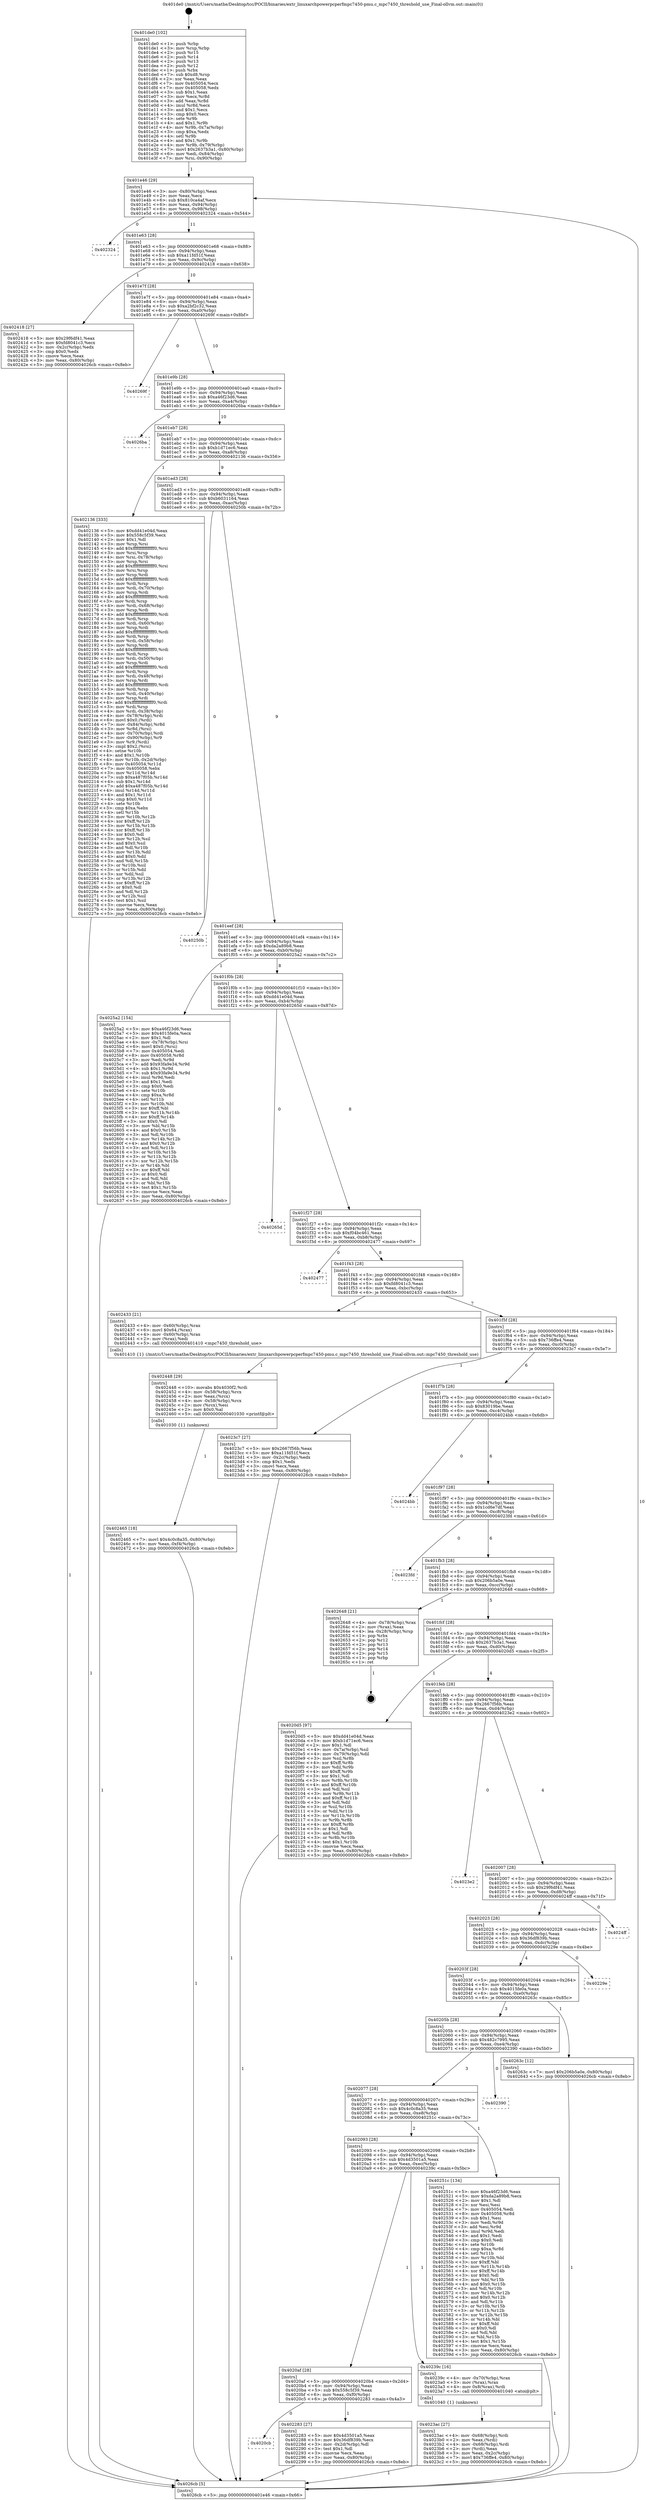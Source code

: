 digraph "0x401de0" {
  label = "0x401de0 (/mnt/c/Users/mathe/Desktop/tcc/POCII/binaries/extr_linuxarchpowerpcperfmpc7450-pmu.c_mpc7450_threshold_use_Final-ollvm.out::main(0))"
  labelloc = "t"
  node[shape=record]

  Entry [label="",width=0.3,height=0.3,shape=circle,fillcolor=black,style=filled]
  "0x401e46" [label="{
     0x401e46 [29]\l
     | [instrs]\l
     &nbsp;&nbsp;0x401e46 \<+3\>: mov -0x80(%rbp),%eax\l
     &nbsp;&nbsp;0x401e49 \<+2\>: mov %eax,%ecx\l
     &nbsp;&nbsp;0x401e4b \<+6\>: sub $0x810ca4af,%ecx\l
     &nbsp;&nbsp;0x401e51 \<+6\>: mov %eax,-0x94(%rbp)\l
     &nbsp;&nbsp;0x401e57 \<+6\>: mov %ecx,-0x98(%rbp)\l
     &nbsp;&nbsp;0x401e5d \<+6\>: je 0000000000402324 \<main+0x544\>\l
  }"]
  "0x402324" [label="{
     0x402324\l
  }", style=dashed]
  "0x401e63" [label="{
     0x401e63 [28]\l
     | [instrs]\l
     &nbsp;&nbsp;0x401e63 \<+5\>: jmp 0000000000401e68 \<main+0x88\>\l
     &nbsp;&nbsp;0x401e68 \<+6\>: mov -0x94(%rbp),%eax\l
     &nbsp;&nbsp;0x401e6e \<+5\>: sub $0xa11fd51f,%eax\l
     &nbsp;&nbsp;0x401e73 \<+6\>: mov %eax,-0x9c(%rbp)\l
     &nbsp;&nbsp;0x401e79 \<+6\>: je 0000000000402418 \<main+0x638\>\l
  }"]
  Exit [label="",width=0.3,height=0.3,shape=circle,fillcolor=black,style=filled,peripheries=2]
  "0x402418" [label="{
     0x402418 [27]\l
     | [instrs]\l
     &nbsp;&nbsp;0x402418 \<+5\>: mov $0x29f6df41,%eax\l
     &nbsp;&nbsp;0x40241d \<+5\>: mov $0xfd8041c3,%ecx\l
     &nbsp;&nbsp;0x402422 \<+3\>: mov -0x2c(%rbp),%edx\l
     &nbsp;&nbsp;0x402425 \<+3\>: cmp $0x0,%edx\l
     &nbsp;&nbsp;0x402428 \<+3\>: cmove %ecx,%eax\l
     &nbsp;&nbsp;0x40242b \<+3\>: mov %eax,-0x80(%rbp)\l
     &nbsp;&nbsp;0x40242e \<+5\>: jmp 00000000004026cb \<main+0x8eb\>\l
  }"]
  "0x401e7f" [label="{
     0x401e7f [28]\l
     | [instrs]\l
     &nbsp;&nbsp;0x401e7f \<+5\>: jmp 0000000000401e84 \<main+0xa4\>\l
     &nbsp;&nbsp;0x401e84 \<+6\>: mov -0x94(%rbp),%eax\l
     &nbsp;&nbsp;0x401e8a \<+5\>: sub $0xa2bf2c32,%eax\l
     &nbsp;&nbsp;0x401e8f \<+6\>: mov %eax,-0xa0(%rbp)\l
     &nbsp;&nbsp;0x401e95 \<+6\>: je 000000000040269f \<main+0x8bf\>\l
  }"]
  "0x402465" [label="{
     0x402465 [18]\l
     | [instrs]\l
     &nbsp;&nbsp;0x402465 \<+7\>: movl $0x4c0c8a35,-0x80(%rbp)\l
     &nbsp;&nbsp;0x40246c \<+6\>: mov %eax,-0xf4(%rbp)\l
     &nbsp;&nbsp;0x402472 \<+5\>: jmp 00000000004026cb \<main+0x8eb\>\l
  }"]
  "0x40269f" [label="{
     0x40269f\l
  }", style=dashed]
  "0x401e9b" [label="{
     0x401e9b [28]\l
     | [instrs]\l
     &nbsp;&nbsp;0x401e9b \<+5\>: jmp 0000000000401ea0 \<main+0xc0\>\l
     &nbsp;&nbsp;0x401ea0 \<+6\>: mov -0x94(%rbp),%eax\l
     &nbsp;&nbsp;0x401ea6 \<+5\>: sub $0xa46f23d6,%eax\l
     &nbsp;&nbsp;0x401eab \<+6\>: mov %eax,-0xa4(%rbp)\l
     &nbsp;&nbsp;0x401eb1 \<+6\>: je 00000000004026ba \<main+0x8da\>\l
  }"]
  "0x402448" [label="{
     0x402448 [29]\l
     | [instrs]\l
     &nbsp;&nbsp;0x402448 \<+10\>: movabs $0x4030f2,%rdi\l
     &nbsp;&nbsp;0x402452 \<+4\>: mov -0x58(%rbp),%rcx\l
     &nbsp;&nbsp;0x402456 \<+2\>: mov %eax,(%rcx)\l
     &nbsp;&nbsp;0x402458 \<+4\>: mov -0x58(%rbp),%rcx\l
     &nbsp;&nbsp;0x40245c \<+2\>: mov (%rcx),%esi\l
     &nbsp;&nbsp;0x40245e \<+2\>: mov $0x0,%al\l
     &nbsp;&nbsp;0x402460 \<+5\>: call 0000000000401030 \<printf@plt\>\l
     | [calls]\l
     &nbsp;&nbsp;0x401030 \{1\} (unknown)\l
  }"]
  "0x4026ba" [label="{
     0x4026ba\l
  }", style=dashed]
  "0x401eb7" [label="{
     0x401eb7 [28]\l
     | [instrs]\l
     &nbsp;&nbsp;0x401eb7 \<+5\>: jmp 0000000000401ebc \<main+0xdc\>\l
     &nbsp;&nbsp;0x401ebc \<+6\>: mov -0x94(%rbp),%eax\l
     &nbsp;&nbsp;0x401ec2 \<+5\>: sub $0xb1d71ec6,%eax\l
     &nbsp;&nbsp;0x401ec7 \<+6\>: mov %eax,-0xa8(%rbp)\l
     &nbsp;&nbsp;0x401ecd \<+6\>: je 0000000000402136 \<main+0x356\>\l
  }"]
  "0x4023ac" [label="{
     0x4023ac [27]\l
     | [instrs]\l
     &nbsp;&nbsp;0x4023ac \<+4\>: mov -0x68(%rbp),%rdi\l
     &nbsp;&nbsp;0x4023b0 \<+2\>: mov %eax,(%rdi)\l
     &nbsp;&nbsp;0x4023b2 \<+4\>: mov -0x68(%rbp),%rdi\l
     &nbsp;&nbsp;0x4023b6 \<+2\>: mov (%rdi),%eax\l
     &nbsp;&nbsp;0x4023b8 \<+3\>: mov %eax,-0x2c(%rbp)\l
     &nbsp;&nbsp;0x4023bb \<+7\>: movl $0x736ffe4,-0x80(%rbp)\l
     &nbsp;&nbsp;0x4023c2 \<+5\>: jmp 00000000004026cb \<main+0x8eb\>\l
  }"]
  "0x402136" [label="{
     0x402136 [333]\l
     | [instrs]\l
     &nbsp;&nbsp;0x402136 \<+5\>: mov $0xdd41e04d,%eax\l
     &nbsp;&nbsp;0x40213b \<+5\>: mov $0x558c5f39,%ecx\l
     &nbsp;&nbsp;0x402140 \<+2\>: mov $0x1,%dl\l
     &nbsp;&nbsp;0x402142 \<+3\>: mov %rsp,%rsi\l
     &nbsp;&nbsp;0x402145 \<+4\>: add $0xfffffffffffffff0,%rsi\l
     &nbsp;&nbsp;0x402149 \<+3\>: mov %rsi,%rsp\l
     &nbsp;&nbsp;0x40214c \<+4\>: mov %rsi,-0x78(%rbp)\l
     &nbsp;&nbsp;0x402150 \<+3\>: mov %rsp,%rsi\l
     &nbsp;&nbsp;0x402153 \<+4\>: add $0xfffffffffffffff0,%rsi\l
     &nbsp;&nbsp;0x402157 \<+3\>: mov %rsi,%rsp\l
     &nbsp;&nbsp;0x40215a \<+3\>: mov %rsp,%rdi\l
     &nbsp;&nbsp;0x40215d \<+4\>: add $0xfffffffffffffff0,%rdi\l
     &nbsp;&nbsp;0x402161 \<+3\>: mov %rdi,%rsp\l
     &nbsp;&nbsp;0x402164 \<+4\>: mov %rdi,-0x70(%rbp)\l
     &nbsp;&nbsp;0x402168 \<+3\>: mov %rsp,%rdi\l
     &nbsp;&nbsp;0x40216b \<+4\>: add $0xfffffffffffffff0,%rdi\l
     &nbsp;&nbsp;0x40216f \<+3\>: mov %rdi,%rsp\l
     &nbsp;&nbsp;0x402172 \<+4\>: mov %rdi,-0x68(%rbp)\l
     &nbsp;&nbsp;0x402176 \<+3\>: mov %rsp,%rdi\l
     &nbsp;&nbsp;0x402179 \<+4\>: add $0xfffffffffffffff0,%rdi\l
     &nbsp;&nbsp;0x40217d \<+3\>: mov %rdi,%rsp\l
     &nbsp;&nbsp;0x402180 \<+4\>: mov %rdi,-0x60(%rbp)\l
     &nbsp;&nbsp;0x402184 \<+3\>: mov %rsp,%rdi\l
     &nbsp;&nbsp;0x402187 \<+4\>: add $0xfffffffffffffff0,%rdi\l
     &nbsp;&nbsp;0x40218b \<+3\>: mov %rdi,%rsp\l
     &nbsp;&nbsp;0x40218e \<+4\>: mov %rdi,-0x58(%rbp)\l
     &nbsp;&nbsp;0x402192 \<+3\>: mov %rsp,%rdi\l
     &nbsp;&nbsp;0x402195 \<+4\>: add $0xfffffffffffffff0,%rdi\l
     &nbsp;&nbsp;0x402199 \<+3\>: mov %rdi,%rsp\l
     &nbsp;&nbsp;0x40219c \<+4\>: mov %rdi,-0x50(%rbp)\l
     &nbsp;&nbsp;0x4021a0 \<+3\>: mov %rsp,%rdi\l
     &nbsp;&nbsp;0x4021a3 \<+4\>: add $0xfffffffffffffff0,%rdi\l
     &nbsp;&nbsp;0x4021a7 \<+3\>: mov %rdi,%rsp\l
     &nbsp;&nbsp;0x4021aa \<+4\>: mov %rdi,-0x48(%rbp)\l
     &nbsp;&nbsp;0x4021ae \<+3\>: mov %rsp,%rdi\l
     &nbsp;&nbsp;0x4021b1 \<+4\>: add $0xfffffffffffffff0,%rdi\l
     &nbsp;&nbsp;0x4021b5 \<+3\>: mov %rdi,%rsp\l
     &nbsp;&nbsp;0x4021b8 \<+4\>: mov %rdi,-0x40(%rbp)\l
     &nbsp;&nbsp;0x4021bc \<+3\>: mov %rsp,%rdi\l
     &nbsp;&nbsp;0x4021bf \<+4\>: add $0xfffffffffffffff0,%rdi\l
     &nbsp;&nbsp;0x4021c3 \<+3\>: mov %rdi,%rsp\l
     &nbsp;&nbsp;0x4021c6 \<+4\>: mov %rdi,-0x38(%rbp)\l
     &nbsp;&nbsp;0x4021ca \<+4\>: mov -0x78(%rbp),%rdi\l
     &nbsp;&nbsp;0x4021ce \<+6\>: movl $0x0,(%rdi)\l
     &nbsp;&nbsp;0x4021d4 \<+7\>: mov -0x84(%rbp),%r8d\l
     &nbsp;&nbsp;0x4021db \<+3\>: mov %r8d,(%rsi)\l
     &nbsp;&nbsp;0x4021de \<+4\>: mov -0x70(%rbp),%rdi\l
     &nbsp;&nbsp;0x4021e2 \<+7\>: mov -0x90(%rbp),%r9\l
     &nbsp;&nbsp;0x4021e9 \<+3\>: mov %r9,(%rdi)\l
     &nbsp;&nbsp;0x4021ec \<+3\>: cmpl $0x2,(%rsi)\l
     &nbsp;&nbsp;0x4021ef \<+4\>: setne %r10b\l
     &nbsp;&nbsp;0x4021f3 \<+4\>: and $0x1,%r10b\l
     &nbsp;&nbsp;0x4021f7 \<+4\>: mov %r10b,-0x2d(%rbp)\l
     &nbsp;&nbsp;0x4021fb \<+8\>: mov 0x405054,%r11d\l
     &nbsp;&nbsp;0x402203 \<+7\>: mov 0x405058,%ebx\l
     &nbsp;&nbsp;0x40220a \<+3\>: mov %r11d,%r14d\l
     &nbsp;&nbsp;0x40220d \<+7\>: sub $0xa487f05b,%r14d\l
     &nbsp;&nbsp;0x402214 \<+4\>: sub $0x1,%r14d\l
     &nbsp;&nbsp;0x402218 \<+7\>: add $0xa487f05b,%r14d\l
     &nbsp;&nbsp;0x40221f \<+4\>: imul %r14d,%r11d\l
     &nbsp;&nbsp;0x402223 \<+4\>: and $0x1,%r11d\l
     &nbsp;&nbsp;0x402227 \<+4\>: cmp $0x0,%r11d\l
     &nbsp;&nbsp;0x40222b \<+4\>: sete %r10b\l
     &nbsp;&nbsp;0x40222f \<+3\>: cmp $0xa,%ebx\l
     &nbsp;&nbsp;0x402232 \<+4\>: setl %r15b\l
     &nbsp;&nbsp;0x402236 \<+3\>: mov %r10b,%r12b\l
     &nbsp;&nbsp;0x402239 \<+4\>: xor $0xff,%r12b\l
     &nbsp;&nbsp;0x40223d \<+3\>: mov %r15b,%r13b\l
     &nbsp;&nbsp;0x402240 \<+4\>: xor $0xff,%r13b\l
     &nbsp;&nbsp;0x402244 \<+3\>: xor $0x0,%dl\l
     &nbsp;&nbsp;0x402247 \<+3\>: mov %r12b,%sil\l
     &nbsp;&nbsp;0x40224a \<+4\>: and $0x0,%sil\l
     &nbsp;&nbsp;0x40224e \<+3\>: and %dl,%r10b\l
     &nbsp;&nbsp;0x402251 \<+3\>: mov %r13b,%dil\l
     &nbsp;&nbsp;0x402254 \<+4\>: and $0x0,%dil\l
     &nbsp;&nbsp;0x402258 \<+3\>: and %dl,%r15b\l
     &nbsp;&nbsp;0x40225b \<+3\>: or %r10b,%sil\l
     &nbsp;&nbsp;0x40225e \<+3\>: or %r15b,%dil\l
     &nbsp;&nbsp;0x402261 \<+3\>: xor %dil,%sil\l
     &nbsp;&nbsp;0x402264 \<+3\>: or %r13b,%r12b\l
     &nbsp;&nbsp;0x402267 \<+4\>: xor $0xff,%r12b\l
     &nbsp;&nbsp;0x40226b \<+3\>: or $0x0,%dl\l
     &nbsp;&nbsp;0x40226e \<+3\>: and %dl,%r12b\l
     &nbsp;&nbsp;0x402271 \<+3\>: or %r12b,%sil\l
     &nbsp;&nbsp;0x402274 \<+4\>: test $0x1,%sil\l
     &nbsp;&nbsp;0x402278 \<+3\>: cmovne %ecx,%eax\l
     &nbsp;&nbsp;0x40227b \<+3\>: mov %eax,-0x80(%rbp)\l
     &nbsp;&nbsp;0x40227e \<+5\>: jmp 00000000004026cb \<main+0x8eb\>\l
  }"]
  "0x401ed3" [label="{
     0x401ed3 [28]\l
     | [instrs]\l
     &nbsp;&nbsp;0x401ed3 \<+5\>: jmp 0000000000401ed8 \<main+0xf8\>\l
     &nbsp;&nbsp;0x401ed8 \<+6\>: mov -0x94(%rbp),%eax\l
     &nbsp;&nbsp;0x401ede \<+5\>: sub $0xb6031164,%eax\l
     &nbsp;&nbsp;0x401ee3 \<+6\>: mov %eax,-0xac(%rbp)\l
     &nbsp;&nbsp;0x401ee9 \<+6\>: je 000000000040250b \<main+0x72b\>\l
  }"]
  "0x4020cb" [label="{
     0x4020cb\l
  }", style=dashed]
  "0x40250b" [label="{
     0x40250b\l
  }", style=dashed]
  "0x401eef" [label="{
     0x401eef [28]\l
     | [instrs]\l
     &nbsp;&nbsp;0x401eef \<+5\>: jmp 0000000000401ef4 \<main+0x114\>\l
     &nbsp;&nbsp;0x401ef4 \<+6\>: mov -0x94(%rbp),%eax\l
     &nbsp;&nbsp;0x401efa \<+5\>: sub $0xda2a89b8,%eax\l
     &nbsp;&nbsp;0x401eff \<+6\>: mov %eax,-0xb0(%rbp)\l
     &nbsp;&nbsp;0x401f05 \<+6\>: je 00000000004025a2 \<main+0x7c2\>\l
  }"]
  "0x402283" [label="{
     0x402283 [27]\l
     | [instrs]\l
     &nbsp;&nbsp;0x402283 \<+5\>: mov $0x4d3501a5,%eax\l
     &nbsp;&nbsp;0x402288 \<+5\>: mov $0x36df839b,%ecx\l
     &nbsp;&nbsp;0x40228d \<+3\>: mov -0x2d(%rbp),%dl\l
     &nbsp;&nbsp;0x402290 \<+3\>: test $0x1,%dl\l
     &nbsp;&nbsp;0x402293 \<+3\>: cmovne %ecx,%eax\l
     &nbsp;&nbsp;0x402296 \<+3\>: mov %eax,-0x80(%rbp)\l
     &nbsp;&nbsp;0x402299 \<+5\>: jmp 00000000004026cb \<main+0x8eb\>\l
  }"]
  "0x4025a2" [label="{
     0x4025a2 [154]\l
     | [instrs]\l
     &nbsp;&nbsp;0x4025a2 \<+5\>: mov $0xa46f23d6,%eax\l
     &nbsp;&nbsp;0x4025a7 \<+5\>: mov $0x4015fe0a,%ecx\l
     &nbsp;&nbsp;0x4025ac \<+2\>: mov $0x1,%dl\l
     &nbsp;&nbsp;0x4025ae \<+4\>: mov -0x78(%rbp),%rsi\l
     &nbsp;&nbsp;0x4025b2 \<+6\>: movl $0x0,(%rsi)\l
     &nbsp;&nbsp;0x4025b8 \<+7\>: mov 0x405054,%edi\l
     &nbsp;&nbsp;0x4025bf \<+8\>: mov 0x405058,%r8d\l
     &nbsp;&nbsp;0x4025c7 \<+3\>: mov %edi,%r9d\l
     &nbsp;&nbsp;0x4025ca \<+7\>: add $0x93fa9e34,%r9d\l
     &nbsp;&nbsp;0x4025d1 \<+4\>: sub $0x1,%r9d\l
     &nbsp;&nbsp;0x4025d5 \<+7\>: sub $0x93fa9e34,%r9d\l
     &nbsp;&nbsp;0x4025dc \<+4\>: imul %r9d,%edi\l
     &nbsp;&nbsp;0x4025e0 \<+3\>: and $0x1,%edi\l
     &nbsp;&nbsp;0x4025e3 \<+3\>: cmp $0x0,%edi\l
     &nbsp;&nbsp;0x4025e6 \<+4\>: sete %r10b\l
     &nbsp;&nbsp;0x4025ea \<+4\>: cmp $0xa,%r8d\l
     &nbsp;&nbsp;0x4025ee \<+4\>: setl %r11b\l
     &nbsp;&nbsp;0x4025f2 \<+3\>: mov %r10b,%bl\l
     &nbsp;&nbsp;0x4025f5 \<+3\>: xor $0xff,%bl\l
     &nbsp;&nbsp;0x4025f8 \<+3\>: mov %r11b,%r14b\l
     &nbsp;&nbsp;0x4025fb \<+4\>: xor $0xff,%r14b\l
     &nbsp;&nbsp;0x4025ff \<+3\>: xor $0x0,%dl\l
     &nbsp;&nbsp;0x402602 \<+3\>: mov %bl,%r15b\l
     &nbsp;&nbsp;0x402605 \<+4\>: and $0x0,%r15b\l
     &nbsp;&nbsp;0x402609 \<+3\>: and %dl,%r10b\l
     &nbsp;&nbsp;0x40260c \<+3\>: mov %r14b,%r12b\l
     &nbsp;&nbsp;0x40260f \<+4\>: and $0x0,%r12b\l
     &nbsp;&nbsp;0x402613 \<+3\>: and %dl,%r11b\l
     &nbsp;&nbsp;0x402616 \<+3\>: or %r10b,%r15b\l
     &nbsp;&nbsp;0x402619 \<+3\>: or %r11b,%r12b\l
     &nbsp;&nbsp;0x40261c \<+3\>: xor %r12b,%r15b\l
     &nbsp;&nbsp;0x40261f \<+3\>: or %r14b,%bl\l
     &nbsp;&nbsp;0x402622 \<+3\>: xor $0xff,%bl\l
     &nbsp;&nbsp;0x402625 \<+3\>: or $0x0,%dl\l
     &nbsp;&nbsp;0x402628 \<+2\>: and %dl,%bl\l
     &nbsp;&nbsp;0x40262a \<+3\>: or %bl,%r15b\l
     &nbsp;&nbsp;0x40262d \<+4\>: test $0x1,%r15b\l
     &nbsp;&nbsp;0x402631 \<+3\>: cmovne %ecx,%eax\l
     &nbsp;&nbsp;0x402634 \<+3\>: mov %eax,-0x80(%rbp)\l
     &nbsp;&nbsp;0x402637 \<+5\>: jmp 00000000004026cb \<main+0x8eb\>\l
  }"]
  "0x401f0b" [label="{
     0x401f0b [28]\l
     | [instrs]\l
     &nbsp;&nbsp;0x401f0b \<+5\>: jmp 0000000000401f10 \<main+0x130\>\l
     &nbsp;&nbsp;0x401f10 \<+6\>: mov -0x94(%rbp),%eax\l
     &nbsp;&nbsp;0x401f16 \<+5\>: sub $0xdd41e04d,%eax\l
     &nbsp;&nbsp;0x401f1b \<+6\>: mov %eax,-0xb4(%rbp)\l
     &nbsp;&nbsp;0x401f21 \<+6\>: je 000000000040265d \<main+0x87d\>\l
  }"]
  "0x4020af" [label="{
     0x4020af [28]\l
     | [instrs]\l
     &nbsp;&nbsp;0x4020af \<+5\>: jmp 00000000004020b4 \<main+0x2d4\>\l
     &nbsp;&nbsp;0x4020b4 \<+6\>: mov -0x94(%rbp),%eax\l
     &nbsp;&nbsp;0x4020ba \<+5\>: sub $0x558c5f39,%eax\l
     &nbsp;&nbsp;0x4020bf \<+6\>: mov %eax,-0xf0(%rbp)\l
     &nbsp;&nbsp;0x4020c5 \<+6\>: je 0000000000402283 \<main+0x4a3\>\l
  }"]
  "0x40265d" [label="{
     0x40265d\l
  }", style=dashed]
  "0x401f27" [label="{
     0x401f27 [28]\l
     | [instrs]\l
     &nbsp;&nbsp;0x401f27 \<+5\>: jmp 0000000000401f2c \<main+0x14c\>\l
     &nbsp;&nbsp;0x401f2c \<+6\>: mov -0x94(%rbp),%eax\l
     &nbsp;&nbsp;0x401f32 \<+5\>: sub $0xf04bc461,%eax\l
     &nbsp;&nbsp;0x401f37 \<+6\>: mov %eax,-0xb8(%rbp)\l
     &nbsp;&nbsp;0x401f3d \<+6\>: je 0000000000402477 \<main+0x697\>\l
  }"]
  "0x40239c" [label="{
     0x40239c [16]\l
     | [instrs]\l
     &nbsp;&nbsp;0x40239c \<+4\>: mov -0x70(%rbp),%rax\l
     &nbsp;&nbsp;0x4023a0 \<+3\>: mov (%rax),%rax\l
     &nbsp;&nbsp;0x4023a3 \<+4\>: mov 0x8(%rax),%rdi\l
     &nbsp;&nbsp;0x4023a7 \<+5\>: call 0000000000401040 \<atoi@plt\>\l
     | [calls]\l
     &nbsp;&nbsp;0x401040 \{1\} (unknown)\l
  }"]
  "0x402477" [label="{
     0x402477\l
  }", style=dashed]
  "0x401f43" [label="{
     0x401f43 [28]\l
     | [instrs]\l
     &nbsp;&nbsp;0x401f43 \<+5\>: jmp 0000000000401f48 \<main+0x168\>\l
     &nbsp;&nbsp;0x401f48 \<+6\>: mov -0x94(%rbp),%eax\l
     &nbsp;&nbsp;0x401f4e \<+5\>: sub $0xfd8041c3,%eax\l
     &nbsp;&nbsp;0x401f53 \<+6\>: mov %eax,-0xbc(%rbp)\l
     &nbsp;&nbsp;0x401f59 \<+6\>: je 0000000000402433 \<main+0x653\>\l
  }"]
  "0x402093" [label="{
     0x402093 [28]\l
     | [instrs]\l
     &nbsp;&nbsp;0x402093 \<+5\>: jmp 0000000000402098 \<main+0x2b8\>\l
     &nbsp;&nbsp;0x402098 \<+6\>: mov -0x94(%rbp),%eax\l
     &nbsp;&nbsp;0x40209e \<+5\>: sub $0x4d3501a5,%eax\l
     &nbsp;&nbsp;0x4020a3 \<+6\>: mov %eax,-0xec(%rbp)\l
     &nbsp;&nbsp;0x4020a9 \<+6\>: je 000000000040239c \<main+0x5bc\>\l
  }"]
  "0x402433" [label="{
     0x402433 [21]\l
     | [instrs]\l
     &nbsp;&nbsp;0x402433 \<+4\>: mov -0x60(%rbp),%rax\l
     &nbsp;&nbsp;0x402437 \<+6\>: movl $0x64,(%rax)\l
     &nbsp;&nbsp;0x40243d \<+4\>: mov -0x60(%rbp),%rax\l
     &nbsp;&nbsp;0x402441 \<+2\>: mov (%rax),%edi\l
     &nbsp;&nbsp;0x402443 \<+5\>: call 0000000000401410 \<mpc7450_threshold_use\>\l
     | [calls]\l
     &nbsp;&nbsp;0x401410 \{1\} (/mnt/c/Users/mathe/Desktop/tcc/POCII/binaries/extr_linuxarchpowerpcperfmpc7450-pmu.c_mpc7450_threshold_use_Final-ollvm.out::mpc7450_threshold_use)\l
  }"]
  "0x401f5f" [label="{
     0x401f5f [28]\l
     | [instrs]\l
     &nbsp;&nbsp;0x401f5f \<+5\>: jmp 0000000000401f64 \<main+0x184\>\l
     &nbsp;&nbsp;0x401f64 \<+6\>: mov -0x94(%rbp),%eax\l
     &nbsp;&nbsp;0x401f6a \<+5\>: sub $0x736ffe4,%eax\l
     &nbsp;&nbsp;0x401f6f \<+6\>: mov %eax,-0xc0(%rbp)\l
     &nbsp;&nbsp;0x401f75 \<+6\>: je 00000000004023c7 \<main+0x5e7\>\l
  }"]
  "0x40251c" [label="{
     0x40251c [134]\l
     | [instrs]\l
     &nbsp;&nbsp;0x40251c \<+5\>: mov $0xa46f23d6,%eax\l
     &nbsp;&nbsp;0x402521 \<+5\>: mov $0xda2a89b8,%ecx\l
     &nbsp;&nbsp;0x402526 \<+2\>: mov $0x1,%dl\l
     &nbsp;&nbsp;0x402528 \<+2\>: xor %esi,%esi\l
     &nbsp;&nbsp;0x40252a \<+7\>: mov 0x405054,%edi\l
     &nbsp;&nbsp;0x402531 \<+8\>: mov 0x405058,%r8d\l
     &nbsp;&nbsp;0x402539 \<+3\>: sub $0x1,%esi\l
     &nbsp;&nbsp;0x40253c \<+3\>: mov %edi,%r9d\l
     &nbsp;&nbsp;0x40253f \<+3\>: add %esi,%r9d\l
     &nbsp;&nbsp;0x402542 \<+4\>: imul %r9d,%edi\l
     &nbsp;&nbsp;0x402546 \<+3\>: and $0x1,%edi\l
     &nbsp;&nbsp;0x402549 \<+3\>: cmp $0x0,%edi\l
     &nbsp;&nbsp;0x40254c \<+4\>: sete %r10b\l
     &nbsp;&nbsp;0x402550 \<+4\>: cmp $0xa,%r8d\l
     &nbsp;&nbsp;0x402554 \<+4\>: setl %r11b\l
     &nbsp;&nbsp;0x402558 \<+3\>: mov %r10b,%bl\l
     &nbsp;&nbsp;0x40255b \<+3\>: xor $0xff,%bl\l
     &nbsp;&nbsp;0x40255e \<+3\>: mov %r11b,%r14b\l
     &nbsp;&nbsp;0x402561 \<+4\>: xor $0xff,%r14b\l
     &nbsp;&nbsp;0x402565 \<+3\>: xor $0x0,%dl\l
     &nbsp;&nbsp;0x402568 \<+3\>: mov %bl,%r15b\l
     &nbsp;&nbsp;0x40256b \<+4\>: and $0x0,%r15b\l
     &nbsp;&nbsp;0x40256f \<+3\>: and %dl,%r10b\l
     &nbsp;&nbsp;0x402572 \<+3\>: mov %r14b,%r12b\l
     &nbsp;&nbsp;0x402575 \<+4\>: and $0x0,%r12b\l
     &nbsp;&nbsp;0x402579 \<+3\>: and %dl,%r11b\l
     &nbsp;&nbsp;0x40257c \<+3\>: or %r10b,%r15b\l
     &nbsp;&nbsp;0x40257f \<+3\>: or %r11b,%r12b\l
     &nbsp;&nbsp;0x402582 \<+3\>: xor %r12b,%r15b\l
     &nbsp;&nbsp;0x402585 \<+3\>: or %r14b,%bl\l
     &nbsp;&nbsp;0x402588 \<+3\>: xor $0xff,%bl\l
     &nbsp;&nbsp;0x40258b \<+3\>: or $0x0,%dl\l
     &nbsp;&nbsp;0x40258e \<+2\>: and %dl,%bl\l
     &nbsp;&nbsp;0x402590 \<+3\>: or %bl,%r15b\l
     &nbsp;&nbsp;0x402593 \<+4\>: test $0x1,%r15b\l
     &nbsp;&nbsp;0x402597 \<+3\>: cmovne %ecx,%eax\l
     &nbsp;&nbsp;0x40259a \<+3\>: mov %eax,-0x80(%rbp)\l
     &nbsp;&nbsp;0x40259d \<+5\>: jmp 00000000004026cb \<main+0x8eb\>\l
  }"]
  "0x4023c7" [label="{
     0x4023c7 [27]\l
     | [instrs]\l
     &nbsp;&nbsp;0x4023c7 \<+5\>: mov $0x2667f56b,%eax\l
     &nbsp;&nbsp;0x4023cc \<+5\>: mov $0xa11fd51f,%ecx\l
     &nbsp;&nbsp;0x4023d1 \<+3\>: mov -0x2c(%rbp),%edx\l
     &nbsp;&nbsp;0x4023d4 \<+3\>: cmp $0x1,%edx\l
     &nbsp;&nbsp;0x4023d7 \<+3\>: cmovl %ecx,%eax\l
     &nbsp;&nbsp;0x4023da \<+3\>: mov %eax,-0x80(%rbp)\l
     &nbsp;&nbsp;0x4023dd \<+5\>: jmp 00000000004026cb \<main+0x8eb\>\l
  }"]
  "0x401f7b" [label="{
     0x401f7b [28]\l
     | [instrs]\l
     &nbsp;&nbsp;0x401f7b \<+5\>: jmp 0000000000401f80 \<main+0x1a0\>\l
     &nbsp;&nbsp;0x401f80 \<+6\>: mov -0x94(%rbp),%eax\l
     &nbsp;&nbsp;0x401f86 \<+5\>: sub $0x83019be,%eax\l
     &nbsp;&nbsp;0x401f8b \<+6\>: mov %eax,-0xc4(%rbp)\l
     &nbsp;&nbsp;0x401f91 \<+6\>: je 00000000004024bb \<main+0x6db\>\l
  }"]
  "0x402077" [label="{
     0x402077 [28]\l
     | [instrs]\l
     &nbsp;&nbsp;0x402077 \<+5\>: jmp 000000000040207c \<main+0x29c\>\l
     &nbsp;&nbsp;0x40207c \<+6\>: mov -0x94(%rbp),%eax\l
     &nbsp;&nbsp;0x402082 \<+5\>: sub $0x4c0c8a35,%eax\l
     &nbsp;&nbsp;0x402087 \<+6\>: mov %eax,-0xe8(%rbp)\l
     &nbsp;&nbsp;0x40208d \<+6\>: je 000000000040251c \<main+0x73c\>\l
  }"]
  "0x4024bb" [label="{
     0x4024bb\l
  }", style=dashed]
  "0x401f97" [label="{
     0x401f97 [28]\l
     | [instrs]\l
     &nbsp;&nbsp;0x401f97 \<+5\>: jmp 0000000000401f9c \<main+0x1bc\>\l
     &nbsp;&nbsp;0x401f9c \<+6\>: mov -0x94(%rbp),%eax\l
     &nbsp;&nbsp;0x401fa2 \<+5\>: sub $0x1cd6e7df,%eax\l
     &nbsp;&nbsp;0x401fa7 \<+6\>: mov %eax,-0xc8(%rbp)\l
     &nbsp;&nbsp;0x401fad \<+6\>: je 00000000004023fd \<main+0x61d\>\l
  }"]
  "0x402390" [label="{
     0x402390\l
  }", style=dashed]
  "0x4023fd" [label="{
     0x4023fd\l
  }", style=dashed]
  "0x401fb3" [label="{
     0x401fb3 [28]\l
     | [instrs]\l
     &nbsp;&nbsp;0x401fb3 \<+5\>: jmp 0000000000401fb8 \<main+0x1d8\>\l
     &nbsp;&nbsp;0x401fb8 \<+6\>: mov -0x94(%rbp),%eax\l
     &nbsp;&nbsp;0x401fbe \<+5\>: sub $0x206b5a0e,%eax\l
     &nbsp;&nbsp;0x401fc3 \<+6\>: mov %eax,-0xcc(%rbp)\l
     &nbsp;&nbsp;0x401fc9 \<+6\>: je 0000000000402648 \<main+0x868\>\l
  }"]
  "0x40205b" [label="{
     0x40205b [28]\l
     | [instrs]\l
     &nbsp;&nbsp;0x40205b \<+5\>: jmp 0000000000402060 \<main+0x280\>\l
     &nbsp;&nbsp;0x402060 \<+6\>: mov -0x94(%rbp),%eax\l
     &nbsp;&nbsp;0x402066 \<+5\>: sub $0x482c7995,%eax\l
     &nbsp;&nbsp;0x40206b \<+6\>: mov %eax,-0xe4(%rbp)\l
     &nbsp;&nbsp;0x402071 \<+6\>: je 0000000000402390 \<main+0x5b0\>\l
  }"]
  "0x402648" [label="{
     0x402648 [21]\l
     | [instrs]\l
     &nbsp;&nbsp;0x402648 \<+4\>: mov -0x78(%rbp),%rax\l
     &nbsp;&nbsp;0x40264c \<+2\>: mov (%rax),%eax\l
     &nbsp;&nbsp;0x40264e \<+4\>: lea -0x28(%rbp),%rsp\l
     &nbsp;&nbsp;0x402652 \<+1\>: pop %rbx\l
     &nbsp;&nbsp;0x402653 \<+2\>: pop %r12\l
     &nbsp;&nbsp;0x402655 \<+2\>: pop %r13\l
     &nbsp;&nbsp;0x402657 \<+2\>: pop %r14\l
     &nbsp;&nbsp;0x402659 \<+2\>: pop %r15\l
     &nbsp;&nbsp;0x40265b \<+1\>: pop %rbp\l
     &nbsp;&nbsp;0x40265c \<+1\>: ret\l
  }"]
  "0x401fcf" [label="{
     0x401fcf [28]\l
     | [instrs]\l
     &nbsp;&nbsp;0x401fcf \<+5\>: jmp 0000000000401fd4 \<main+0x1f4\>\l
     &nbsp;&nbsp;0x401fd4 \<+6\>: mov -0x94(%rbp),%eax\l
     &nbsp;&nbsp;0x401fda \<+5\>: sub $0x2637b3a1,%eax\l
     &nbsp;&nbsp;0x401fdf \<+6\>: mov %eax,-0xd0(%rbp)\l
     &nbsp;&nbsp;0x401fe5 \<+6\>: je 00000000004020d5 \<main+0x2f5\>\l
  }"]
  "0x40263c" [label="{
     0x40263c [12]\l
     | [instrs]\l
     &nbsp;&nbsp;0x40263c \<+7\>: movl $0x206b5a0e,-0x80(%rbp)\l
     &nbsp;&nbsp;0x402643 \<+5\>: jmp 00000000004026cb \<main+0x8eb\>\l
  }"]
  "0x4020d5" [label="{
     0x4020d5 [97]\l
     | [instrs]\l
     &nbsp;&nbsp;0x4020d5 \<+5\>: mov $0xdd41e04d,%eax\l
     &nbsp;&nbsp;0x4020da \<+5\>: mov $0xb1d71ec6,%ecx\l
     &nbsp;&nbsp;0x4020df \<+2\>: mov $0x1,%dl\l
     &nbsp;&nbsp;0x4020e1 \<+4\>: mov -0x7a(%rbp),%sil\l
     &nbsp;&nbsp;0x4020e5 \<+4\>: mov -0x79(%rbp),%dil\l
     &nbsp;&nbsp;0x4020e9 \<+3\>: mov %sil,%r8b\l
     &nbsp;&nbsp;0x4020ec \<+4\>: xor $0xff,%r8b\l
     &nbsp;&nbsp;0x4020f0 \<+3\>: mov %dil,%r9b\l
     &nbsp;&nbsp;0x4020f3 \<+4\>: xor $0xff,%r9b\l
     &nbsp;&nbsp;0x4020f7 \<+3\>: xor $0x1,%dl\l
     &nbsp;&nbsp;0x4020fa \<+3\>: mov %r8b,%r10b\l
     &nbsp;&nbsp;0x4020fd \<+4\>: and $0xff,%r10b\l
     &nbsp;&nbsp;0x402101 \<+3\>: and %dl,%sil\l
     &nbsp;&nbsp;0x402104 \<+3\>: mov %r9b,%r11b\l
     &nbsp;&nbsp;0x402107 \<+4\>: and $0xff,%r11b\l
     &nbsp;&nbsp;0x40210b \<+3\>: and %dl,%dil\l
     &nbsp;&nbsp;0x40210e \<+3\>: or %sil,%r10b\l
     &nbsp;&nbsp;0x402111 \<+3\>: or %dil,%r11b\l
     &nbsp;&nbsp;0x402114 \<+3\>: xor %r11b,%r10b\l
     &nbsp;&nbsp;0x402117 \<+3\>: or %r9b,%r8b\l
     &nbsp;&nbsp;0x40211a \<+4\>: xor $0xff,%r8b\l
     &nbsp;&nbsp;0x40211e \<+3\>: or $0x1,%dl\l
     &nbsp;&nbsp;0x402121 \<+3\>: and %dl,%r8b\l
     &nbsp;&nbsp;0x402124 \<+3\>: or %r8b,%r10b\l
     &nbsp;&nbsp;0x402127 \<+4\>: test $0x1,%r10b\l
     &nbsp;&nbsp;0x40212b \<+3\>: cmovne %ecx,%eax\l
     &nbsp;&nbsp;0x40212e \<+3\>: mov %eax,-0x80(%rbp)\l
     &nbsp;&nbsp;0x402131 \<+5\>: jmp 00000000004026cb \<main+0x8eb\>\l
  }"]
  "0x401feb" [label="{
     0x401feb [28]\l
     | [instrs]\l
     &nbsp;&nbsp;0x401feb \<+5\>: jmp 0000000000401ff0 \<main+0x210\>\l
     &nbsp;&nbsp;0x401ff0 \<+6\>: mov -0x94(%rbp),%eax\l
     &nbsp;&nbsp;0x401ff6 \<+5\>: sub $0x2667f56b,%eax\l
     &nbsp;&nbsp;0x401ffb \<+6\>: mov %eax,-0xd4(%rbp)\l
     &nbsp;&nbsp;0x402001 \<+6\>: je 00000000004023e2 \<main+0x602\>\l
  }"]
  "0x4026cb" [label="{
     0x4026cb [5]\l
     | [instrs]\l
     &nbsp;&nbsp;0x4026cb \<+5\>: jmp 0000000000401e46 \<main+0x66\>\l
  }"]
  "0x401de0" [label="{
     0x401de0 [102]\l
     | [instrs]\l
     &nbsp;&nbsp;0x401de0 \<+1\>: push %rbp\l
     &nbsp;&nbsp;0x401de1 \<+3\>: mov %rsp,%rbp\l
     &nbsp;&nbsp;0x401de4 \<+2\>: push %r15\l
     &nbsp;&nbsp;0x401de6 \<+2\>: push %r14\l
     &nbsp;&nbsp;0x401de8 \<+2\>: push %r13\l
     &nbsp;&nbsp;0x401dea \<+2\>: push %r12\l
     &nbsp;&nbsp;0x401dec \<+1\>: push %rbx\l
     &nbsp;&nbsp;0x401ded \<+7\>: sub $0xd8,%rsp\l
     &nbsp;&nbsp;0x401df4 \<+2\>: xor %eax,%eax\l
     &nbsp;&nbsp;0x401df6 \<+7\>: mov 0x405054,%ecx\l
     &nbsp;&nbsp;0x401dfd \<+7\>: mov 0x405058,%edx\l
     &nbsp;&nbsp;0x401e04 \<+3\>: sub $0x1,%eax\l
     &nbsp;&nbsp;0x401e07 \<+3\>: mov %ecx,%r8d\l
     &nbsp;&nbsp;0x401e0a \<+3\>: add %eax,%r8d\l
     &nbsp;&nbsp;0x401e0d \<+4\>: imul %r8d,%ecx\l
     &nbsp;&nbsp;0x401e11 \<+3\>: and $0x1,%ecx\l
     &nbsp;&nbsp;0x401e14 \<+3\>: cmp $0x0,%ecx\l
     &nbsp;&nbsp;0x401e17 \<+4\>: sete %r9b\l
     &nbsp;&nbsp;0x401e1b \<+4\>: and $0x1,%r9b\l
     &nbsp;&nbsp;0x401e1f \<+4\>: mov %r9b,-0x7a(%rbp)\l
     &nbsp;&nbsp;0x401e23 \<+3\>: cmp $0xa,%edx\l
     &nbsp;&nbsp;0x401e26 \<+4\>: setl %r9b\l
     &nbsp;&nbsp;0x401e2a \<+4\>: and $0x1,%r9b\l
     &nbsp;&nbsp;0x401e2e \<+4\>: mov %r9b,-0x79(%rbp)\l
     &nbsp;&nbsp;0x401e32 \<+7\>: movl $0x2637b3a1,-0x80(%rbp)\l
     &nbsp;&nbsp;0x401e39 \<+6\>: mov %edi,-0x84(%rbp)\l
     &nbsp;&nbsp;0x401e3f \<+7\>: mov %rsi,-0x90(%rbp)\l
  }"]
  "0x40203f" [label="{
     0x40203f [28]\l
     | [instrs]\l
     &nbsp;&nbsp;0x40203f \<+5\>: jmp 0000000000402044 \<main+0x264\>\l
     &nbsp;&nbsp;0x402044 \<+6\>: mov -0x94(%rbp),%eax\l
     &nbsp;&nbsp;0x40204a \<+5\>: sub $0x4015fe0a,%eax\l
     &nbsp;&nbsp;0x40204f \<+6\>: mov %eax,-0xe0(%rbp)\l
     &nbsp;&nbsp;0x402055 \<+6\>: je 000000000040263c \<main+0x85c\>\l
  }"]
  "0x40229e" [label="{
     0x40229e\l
  }", style=dashed]
  "0x4023e2" [label="{
     0x4023e2\l
  }", style=dashed]
  "0x402007" [label="{
     0x402007 [28]\l
     | [instrs]\l
     &nbsp;&nbsp;0x402007 \<+5\>: jmp 000000000040200c \<main+0x22c\>\l
     &nbsp;&nbsp;0x40200c \<+6\>: mov -0x94(%rbp),%eax\l
     &nbsp;&nbsp;0x402012 \<+5\>: sub $0x29f6df41,%eax\l
     &nbsp;&nbsp;0x402017 \<+6\>: mov %eax,-0xd8(%rbp)\l
     &nbsp;&nbsp;0x40201d \<+6\>: je 00000000004024ff \<main+0x71f\>\l
  }"]
  "0x402023" [label="{
     0x402023 [28]\l
     | [instrs]\l
     &nbsp;&nbsp;0x402023 \<+5\>: jmp 0000000000402028 \<main+0x248\>\l
     &nbsp;&nbsp;0x402028 \<+6\>: mov -0x94(%rbp),%eax\l
     &nbsp;&nbsp;0x40202e \<+5\>: sub $0x36df839b,%eax\l
     &nbsp;&nbsp;0x402033 \<+6\>: mov %eax,-0xdc(%rbp)\l
     &nbsp;&nbsp;0x402039 \<+6\>: je 000000000040229e \<main+0x4be\>\l
  }"]
  "0x4024ff" [label="{
     0x4024ff\l
  }", style=dashed]
  Entry -> "0x401de0" [label=" 1"]
  "0x401e46" -> "0x402324" [label=" 0"]
  "0x401e46" -> "0x401e63" [label=" 11"]
  "0x402648" -> Exit [label=" 1"]
  "0x401e63" -> "0x402418" [label=" 1"]
  "0x401e63" -> "0x401e7f" [label=" 10"]
  "0x40263c" -> "0x4026cb" [label=" 1"]
  "0x401e7f" -> "0x40269f" [label=" 0"]
  "0x401e7f" -> "0x401e9b" [label=" 10"]
  "0x4025a2" -> "0x4026cb" [label=" 1"]
  "0x401e9b" -> "0x4026ba" [label=" 0"]
  "0x401e9b" -> "0x401eb7" [label=" 10"]
  "0x40251c" -> "0x4026cb" [label=" 1"]
  "0x401eb7" -> "0x402136" [label=" 1"]
  "0x401eb7" -> "0x401ed3" [label=" 9"]
  "0x402465" -> "0x4026cb" [label=" 1"]
  "0x401ed3" -> "0x40250b" [label=" 0"]
  "0x401ed3" -> "0x401eef" [label=" 9"]
  "0x402448" -> "0x402465" [label=" 1"]
  "0x401eef" -> "0x4025a2" [label=" 1"]
  "0x401eef" -> "0x401f0b" [label=" 8"]
  "0x402433" -> "0x402448" [label=" 1"]
  "0x401f0b" -> "0x40265d" [label=" 0"]
  "0x401f0b" -> "0x401f27" [label=" 8"]
  "0x4023c7" -> "0x4026cb" [label=" 1"]
  "0x401f27" -> "0x402477" [label=" 0"]
  "0x401f27" -> "0x401f43" [label=" 8"]
  "0x4023ac" -> "0x4026cb" [label=" 1"]
  "0x401f43" -> "0x402433" [label=" 1"]
  "0x401f43" -> "0x401f5f" [label=" 7"]
  "0x402283" -> "0x4026cb" [label=" 1"]
  "0x401f5f" -> "0x4023c7" [label=" 1"]
  "0x401f5f" -> "0x401f7b" [label=" 6"]
  "0x4020af" -> "0x4020cb" [label=" 0"]
  "0x401f7b" -> "0x4024bb" [label=" 0"]
  "0x401f7b" -> "0x401f97" [label=" 6"]
  "0x402418" -> "0x4026cb" [label=" 1"]
  "0x401f97" -> "0x4023fd" [label=" 0"]
  "0x401f97" -> "0x401fb3" [label=" 6"]
  "0x402093" -> "0x4020af" [label=" 1"]
  "0x401fb3" -> "0x402648" [label=" 1"]
  "0x401fb3" -> "0x401fcf" [label=" 5"]
  "0x40239c" -> "0x4023ac" [label=" 1"]
  "0x401fcf" -> "0x4020d5" [label=" 1"]
  "0x401fcf" -> "0x401feb" [label=" 4"]
  "0x4020d5" -> "0x4026cb" [label=" 1"]
  "0x401de0" -> "0x401e46" [label=" 1"]
  "0x4026cb" -> "0x401e46" [label=" 10"]
  "0x402077" -> "0x402093" [label=" 2"]
  "0x402136" -> "0x4026cb" [label=" 1"]
  "0x4020af" -> "0x402283" [label=" 1"]
  "0x401feb" -> "0x4023e2" [label=" 0"]
  "0x401feb" -> "0x402007" [label=" 4"]
  "0x40205b" -> "0x402077" [label=" 3"]
  "0x402007" -> "0x4024ff" [label=" 0"]
  "0x402007" -> "0x402023" [label=" 4"]
  "0x40205b" -> "0x402390" [label=" 0"]
  "0x402023" -> "0x40229e" [label=" 0"]
  "0x402023" -> "0x40203f" [label=" 4"]
  "0x402077" -> "0x40251c" [label=" 1"]
  "0x40203f" -> "0x40263c" [label=" 1"]
  "0x40203f" -> "0x40205b" [label=" 3"]
  "0x402093" -> "0x40239c" [label=" 1"]
}
